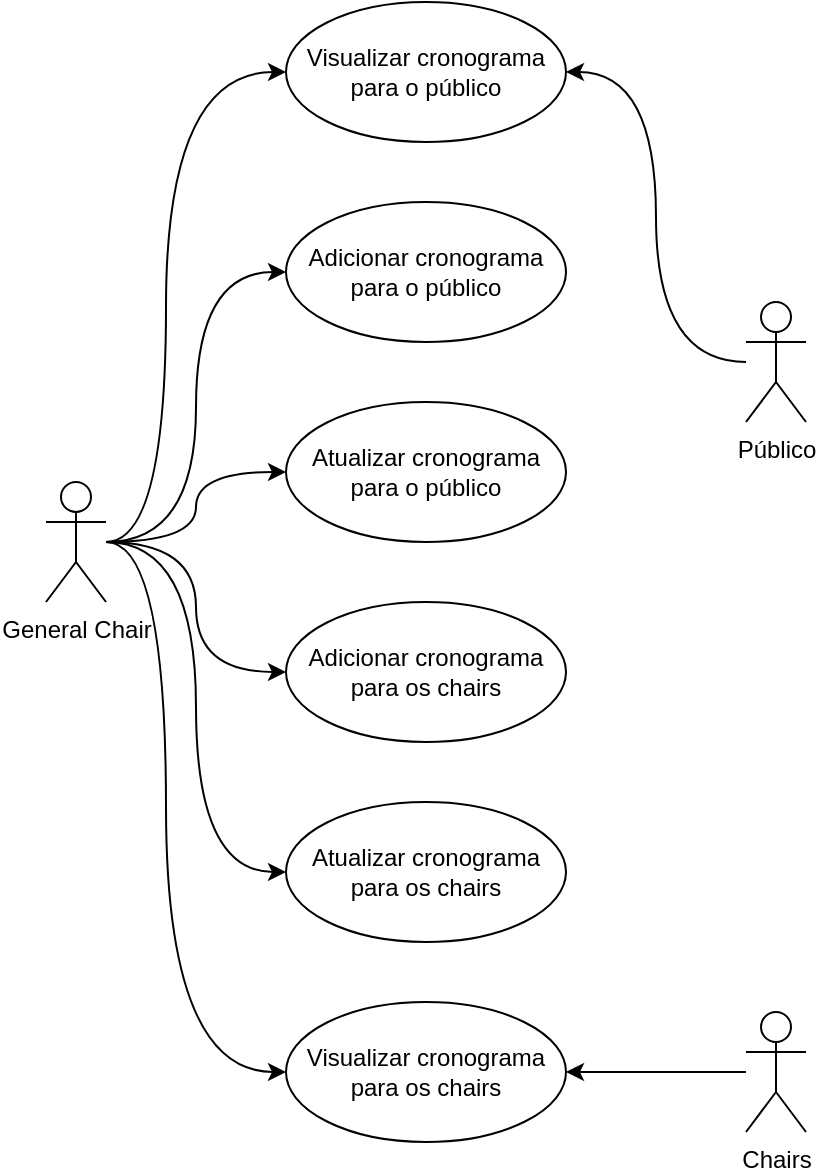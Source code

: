 <mxfile version="12.2.6" type="google" pages="1"><diagram id="JiG0qwy6_uez6oPITkj9" name="Page-1"><mxGraphModel dx="1341" dy="762" grid="1" gridSize="10" guides="1" tooltips="1" connect="1" arrows="1" fold="1" page="1" pageScale="1" pageWidth="500" pageHeight="800" math="0" shadow="0"><root><mxCell id="0"/><mxCell id="1" parent="0"/><mxCell id="fUokMHRKt9_-t0vt-_8d-6" style="edgeStyle=orthogonalEdgeStyle;orthogonalLoop=1;jettySize=auto;html=1;entryX=0;entryY=0.5;entryDx=0;entryDy=0;curved=1;" edge="1" parent="1" source="fUokMHRKt9_-t0vt-_8d-1" target="fUokMHRKt9_-t0vt-_8d-2"><mxGeometry relative="1" as="geometry"/></mxCell><mxCell id="fUokMHRKt9_-t0vt-_8d-7" style="edgeStyle=orthogonalEdgeStyle;curved=1;orthogonalLoop=1;jettySize=auto;html=1;" edge="1" parent="1" source="fUokMHRKt9_-t0vt-_8d-1" target="fUokMHRKt9_-t0vt-_8d-3"><mxGeometry relative="1" as="geometry"/></mxCell><mxCell id="fUokMHRKt9_-t0vt-_8d-8" style="edgeStyle=orthogonalEdgeStyle;curved=1;orthogonalLoop=1;jettySize=auto;html=1;" edge="1" parent="1" source="fUokMHRKt9_-t0vt-_8d-1" target="fUokMHRKt9_-t0vt-_8d-4"><mxGeometry relative="1" as="geometry"/></mxCell><mxCell id="fUokMHRKt9_-t0vt-_8d-9" style="edgeStyle=orthogonalEdgeStyle;curved=1;orthogonalLoop=1;jettySize=auto;html=1;entryX=0;entryY=0.5;entryDx=0;entryDy=0;" edge="1" parent="1" source="fUokMHRKt9_-t0vt-_8d-1" target="fUokMHRKt9_-t0vt-_8d-5"><mxGeometry relative="1" as="geometry"/></mxCell><mxCell id="fUokMHRKt9_-t0vt-_8d-20" style="edgeStyle=orthogonalEdgeStyle;curved=1;orthogonalLoop=1;jettySize=auto;html=1;entryX=0;entryY=0.5;entryDx=0;entryDy=0;" edge="1" parent="1" source="fUokMHRKt9_-t0vt-_8d-1" target="fUokMHRKt9_-t0vt-_8d-17"><mxGeometry relative="1" as="geometry"><Array as="points"><mxPoint x="120" y="330"/><mxPoint x="120" y="95"/></Array></mxGeometry></mxCell><mxCell id="fUokMHRKt9_-t0vt-_8d-22" style="edgeStyle=orthogonalEdgeStyle;curved=1;orthogonalLoop=1;jettySize=auto;html=1;entryX=0;entryY=0.5;entryDx=0;entryDy=0;" edge="1" parent="1" source="fUokMHRKt9_-t0vt-_8d-1" target="fUokMHRKt9_-t0vt-_8d-21"><mxGeometry relative="1" as="geometry"><Array as="points"><mxPoint x="120" y="330"/><mxPoint x="120" y="595"/></Array></mxGeometry></mxCell><mxCell id="fUokMHRKt9_-t0vt-_8d-1" value="General Chair" style="shape=umlActor;verticalLabelPosition=bottom;labelBackgroundColor=#ffffff;verticalAlign=top;html=1;" vertex="1" parent="1"><mxGeometry x="60" y="300" width="30" height="60" as="geometry"/></mxCell><mxCell id="fUokMHRKt9_-t0vt-_8d-2" value="Adicionar cronograma para o público" style="ellipse;whiteSpace=wrap;html=1;" vertex="1" parent="1"><mxGeometry x="180" y="160" width="140" height="70" as="geometry"/></mxCell><mxCell id="fUokMHRKt9_-t0vt-_8d-3" value="Atualizar cronograma para o público" style="ellipse;whiteSpace=wrap;html=1;" vertex="1" parent="1"><mxGeometry x="180" y="260" width="140" height="70" as="geometry"/></mxCell><mxCell id="fUokMHRKt9_-t0vt-_8d-4" value="Adicionar cronograma para os chairs " style="ellipse;whiteSpace=wrap;html=1;" vertex="1" parent="1"><mxGeometry x="180" y="360" width="140" height="70" as="geometry"/></mxCell><mxCell id="fUokMHRKt9_-t0vt-_8d-5" value="Atualizar cronograma para os chairs " style="ellipse;whiteSpace=wrap;html=1;" vertex="1" parent="1"><mxGeometry x="180" y="460" width="140" height="70" as="geometry"/></mxCell><mxCell id="fUokMHRKt9_-t0vt-_8d-18" style="edgeStyle=orthogonalEdgeStyle;curved=1;orthogonalLoop=1;jettySize=auto;html=1;entryX=1;entryY=0.5;entryDx=0;entryDy=0;" edge="1" parent="1" source="fUokMHRKt9_-t0vt-_8d-10" target="fUokMHRKt9_-t0vt-_8d-17"><mxGeometry relative="1" as="geometry"/></mxCell><mxCell id="fUokMHRKt9_-t0vt-_8d-10" value="Público" style="shape=umlActor;verticalLabelPosition=bottom;labelBackgroundColor=#ffffff;verticalAlign=top;html=1;" vertex="1" parent="1"><mxGeometry x="410" y="210" width="30" height="60" as="geometry"/></mxCell><mxCell id="fUokMHRKt9_-t0vt-_8d-17" value="Visualizar cronograma para o público" style="ellipse;whiteSpace=wrap;html=1;" vertex="1" parent="1"><mxGeometry x="180" y="60" width="140" height="70" as="geometry"/></mxCell><mxCell id="fUokMHRKt9_-t0vt-_8d-21" value="Visualizar cronograma para os chairs" style="ellipse;whiteSpace=wrap;html=1;" vertex="1" parent="1"><mxGeometry x="180" y="560" width="140" height="70" as="geometry"/></mxCell><mxCell id="fUokMHRKt9_-t0vt-_8d-24" style="edgeStyle=orthogonalEdgeStyle;curved=1;orthogonalLoop=1;jettySize=auto;html=1;entryX=1;entryY=0.5;entryDx=0;entryDy=0;" edge="1" parent="1" source="fUokMHRKt9_-t0vt-_8d-23" target="fUokMHRKt9_-t0vt-_8d-21"><mxGeometry relative="1" as="geometry"/></mxCell><mxCell id="fUokMHRKt9_-t0vt-_8d-23" value="Chairs" style="shape=umlActor;verticalLabelPosition=bottom;labelBackgroundColor=#ffffff;verticalAlign=top;html=1;" vertex="1" parent="1"><mxGeometry x="410" y="565" width="30" height="60" as="geometry"/></mxCell></root></mxGraphModel></diagram></mxfile>